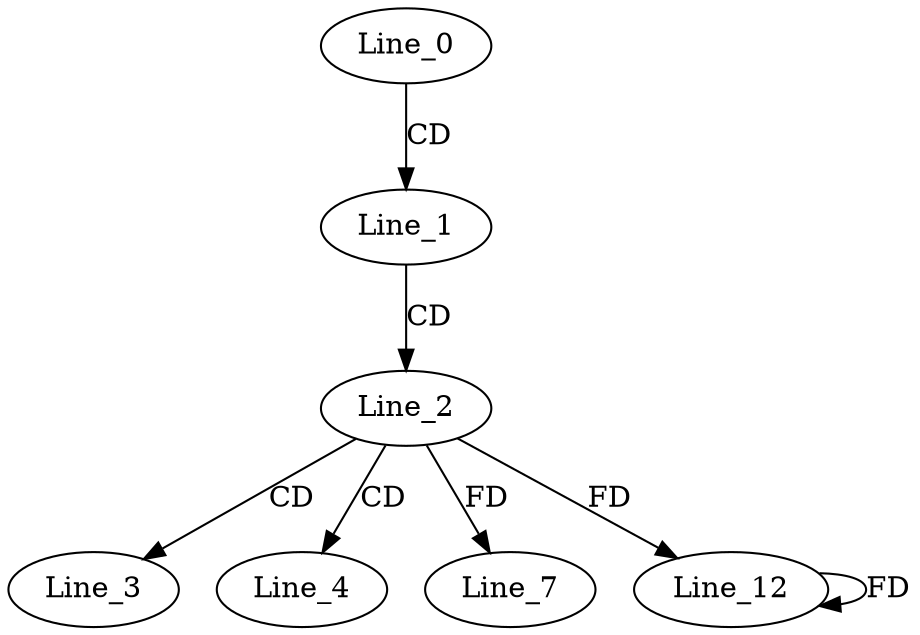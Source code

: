 digraph G {
  Line_0;
  Line_1;
  Line_2;
  Line_3;
  Line_4;
  Line_7;
  Line_12;
  Line_0 -> Line_1 [ label="CD" ];
  Line_1 -> Line_2 [ label="CD" ];
  Line_2 -> Line_3 [ label="CD" ];
  Line_2 -> Line_4 [ label="CD" ];
  Line_2 -> Line_7 [ label="FD" ];
  Line_2 -> Line_12 [ label="FD" ];
  Line_12 -> Line_12 [ label="FD" ];
}
